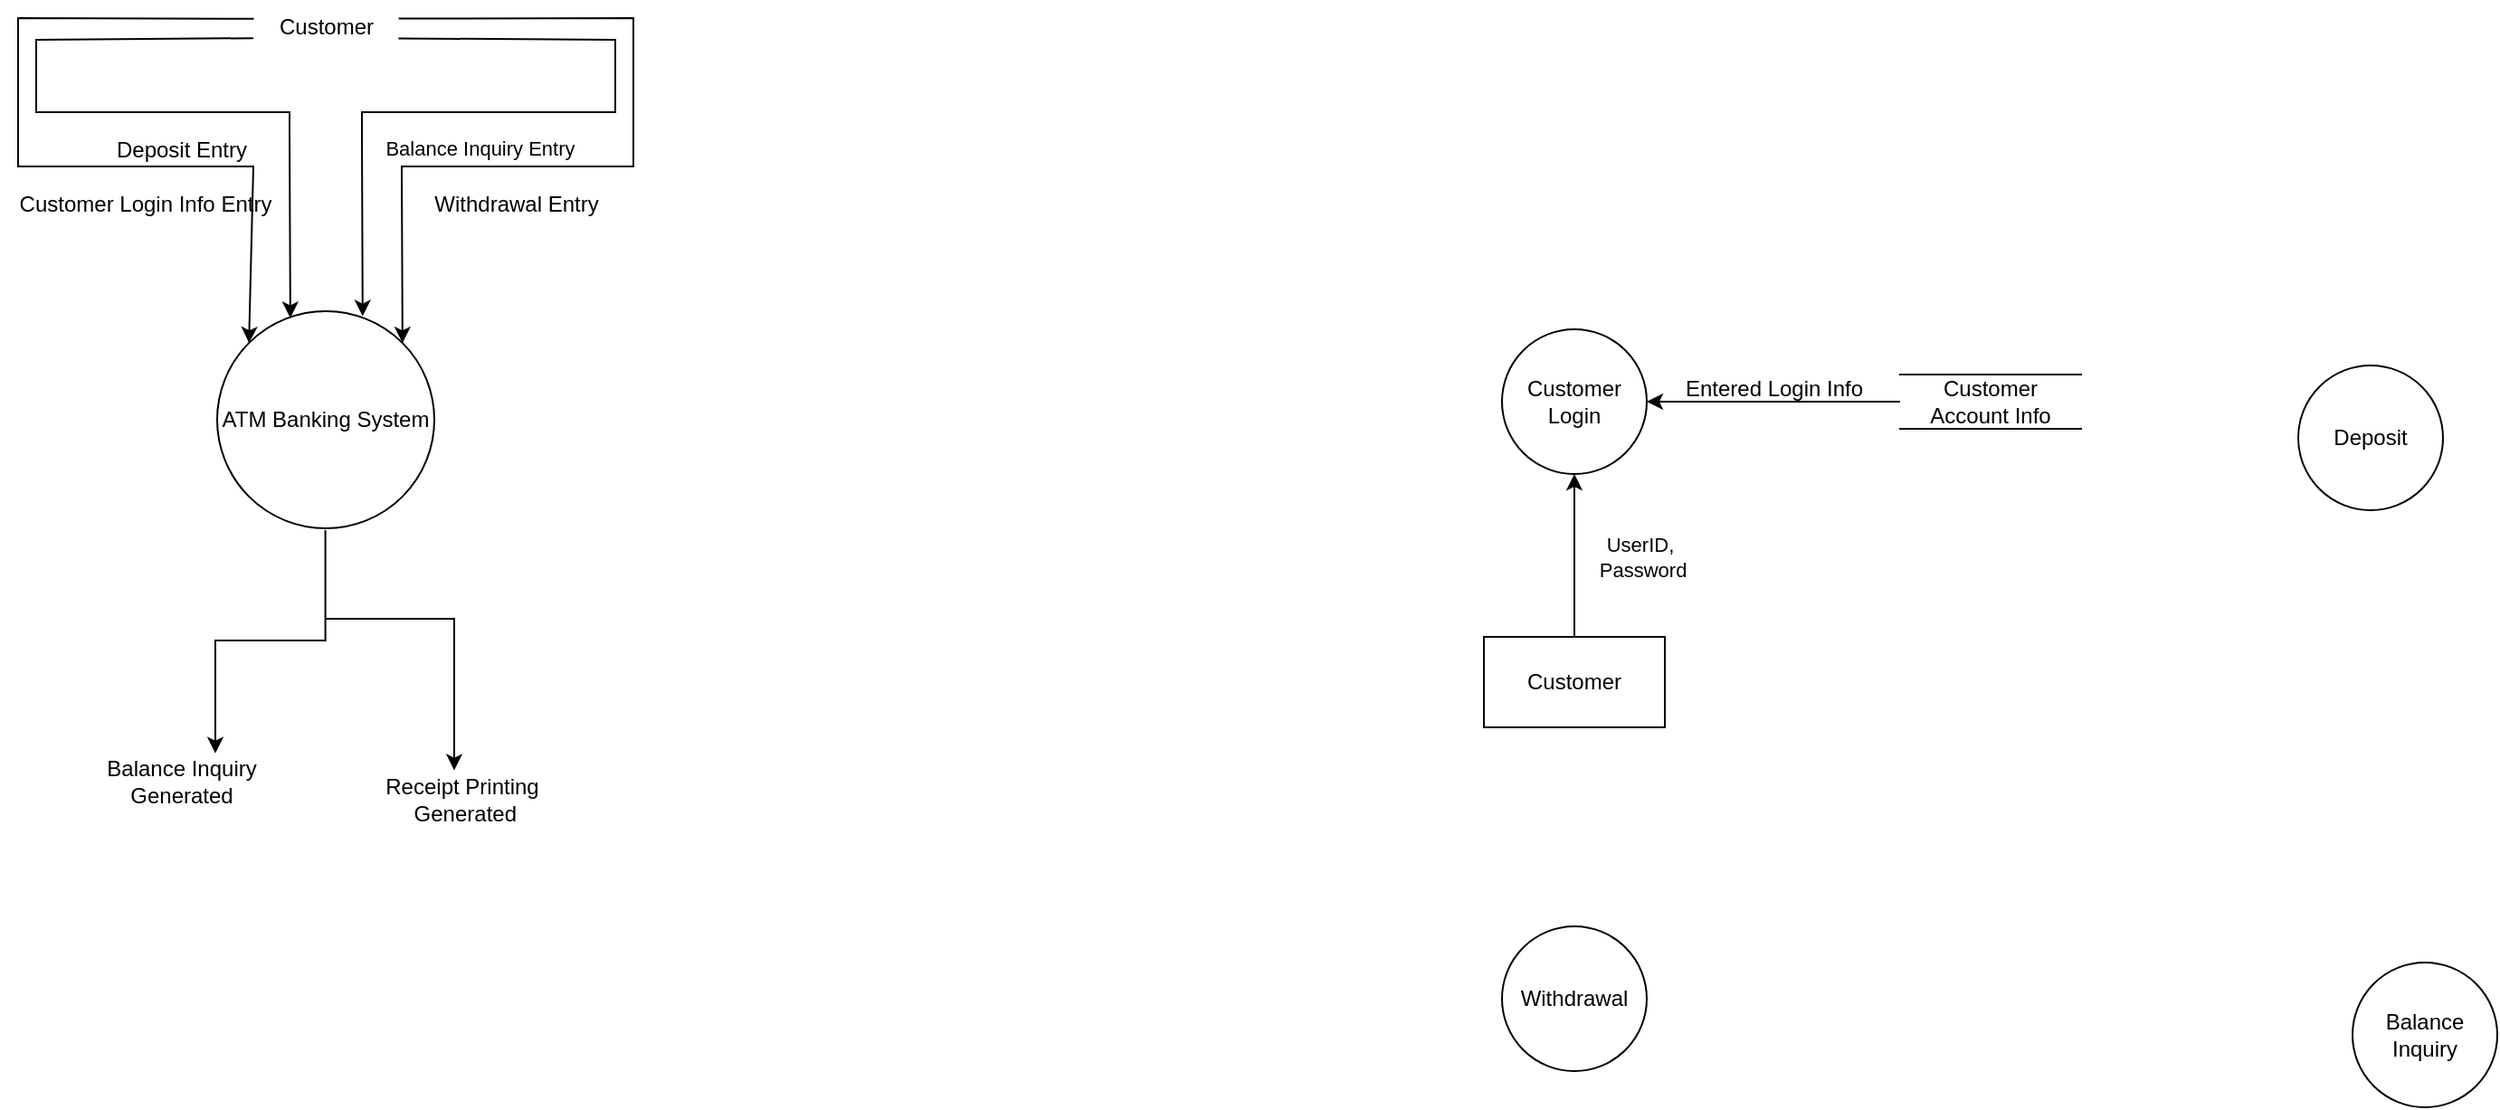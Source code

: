 <mxfile version="28.2.3">
  <diagram name="Page-1" id="qvTr1vF118DOHinBbYNL">
    <mxGraphModel dx="515" dy="305" grid="1" gridSize="10" guides="1" tooltips="1" connect="1" arrows="1" fold="1" page="1" pageScale="1" pageWidth="850" pageHeight="1100" math="0" shadow="0">
      <root>
        <mxCell id="0" />
        <mxCell id="1" parent="0" />
        <mxCell id="keLqlVbvUYa2Wpqa0oZm-11" style="edgeStyle=orthogonalEdgeStyle;rounded=0;orthogonalLoop=1;jettySize=auto;html=1;entryX=0.459;entryY=0.01;entryDx=0;entryDy=0;entryPerimeter=0;" edge="1" parent="1">
          <mxGeometry relative="1" as="geometry">
            <mxPoint x="531.65" y="493.8" as="targetPoint" />
            <mxPoint x="460" y="410" as="sourcePoint" />
            <Array as="points">
              <mxPoint x="531" y="410" />
              <mxPoint x="531" y="494" />
            </Array>
          </mxGeometry>
        </mxCell>
        <mxCell id="fmIVvGYkrV_x8N7QvULs-1" value="ATM Banking System" style="shape=ellipse;html=1;dashed=0;whiteSpace=wrap;aspect=fixed;perimeter=ellipsePerimeter;" parent="1" vertex="1">
          <mxGeometry x="400" y="240" width="120" height="120" as="geometry" />
        </mxCell>
        <mxCell id="keLqlVbvUYa2Wpqa0oZm-3" value="" style="endArrow=classic;html=1;rounded=0;entryX=0;entryY=0;entryDx=0;entryDy=0;exitX=0.003;exitY=0.345;exitDx=0;exitDy=0;exitPerimeter=0;" edge="1" parent="1" source="keLqlVbvUYa2Wpqa0oZm-21" target="fmIVvGYkrV_x8N7QvULs-1">
          <mxGeometry width="50" height="50" relative="1" as="geometry">
            <mxPoint x="420" y="79" as="sourcePoint" />
            <mxPoint x="400" y="170" as="targetPoint" />
            <Array as="points">
              <mxPoint x="290" y="78" />
              <mxPoint x="290" y="160" />
              <mxPoint x="420" y="160" />
            </Array>
          </mxGeometry>
        </mxCell>
        <mxCell id="keLqlVbvUYa2Wpqa0oZm-4" value="Customer Login Info Entry" style="text;html=1;align=center;verticalAlign=middle;resizable=0;points=[];autosize=1;strokeColor=none;fillColor=none;" vertex="1" parent="1">
          <mxGeometry x="280" y="166" width="160" height="30" as="geometry" />
        </mxCell>
        <mxCell id="keLqlVbvUYa2Wpqa0oZm-5" value="" style="endArrow=classic;html=1;rounded=0;entryX=1;entryY=0;entryDx=0;entryDy=0;exitX=1.004;exitY=0.342;exitDx=0;exitDy=0;exitPerimeter=0;" edge="1" parent="1" source="keLqlVbvUYa2Wpqa0oZm-21" target="fmIVvGYkrV_x8N7QvULs-1">
          <mxGeometry width="50" height="50" relative="1" as="geometry">
            <mxPoint x="510.4" y="78.25" as="sourcePoint" />
            <mxPoint x="500" y="250" as="targetPoint" />
            <Array as="points">
              <mxPoint x="630" y="78" />
              <mxPoint x="630" y="160" />
              <mxPoint x="570" y="160" />
              <mxPoint x="502" y="160" />
            </Array>
          </mxGeometry>
        </mxCell>
        <mxCell id="keLqlVbvUYa2Wpqa0oZm-6" value="Withdrawal Entry" style="text;html=1;align=center;verticalAlign=middle;resizable=0;points=[];autosize=1;strokeColor=none;fillColor=none;" vertex="1" parent="1">
          <mxGeometry x="510" y="166" width="110" height="30" as="geometry" />
        </mxCell>
        <mxCell id="keLqlVbvUYa2Wpqa0oZm-7" value="" style="endArrow=classic;html=1;rounded=0;entryX=0.337;entryY=0.031;entryDx=0;entryDy=0;entryPerimeter=0;exitX=0;exitY=0.703;exitDx=0;exitDy=0;exitPerimeter=0;" edge="1" parent="1" source="keLqlVbvUYa2Wpqa0oZm-21" target="fmIVvGYkrV_x8N7QvULs-1">
          <mxGeometry width="50" height="50" relative="1" as="geometry">
            <mxPoint x="409.5" y="89.1" as="sourcePoint" />
            <mxPoint x="440" y="220" as="targetPoint" />
            <Array as="points">
              <mxPoint x="300" y="90" />
              <mxPoint x="300" y="130" />
              <mxPoint x="440" y="130" />
              <mxPoint x="440" y="142" />
            </Array>
          </mxGeometry>
        </mxCell>
        <mxCell id="keLqlVbvUYa2Wpqa0oZm-8" value="" style="endArrow=classic;html=1;rounded=0;entryX=0.67;entryY=0.023;entryDx=0;entryDy=0;entryPerimeter=0;exitX=1.002;exitY=0.707;exitDx=0;exitDy=0;exitPerimeter=0;" edge="1" parent="1" source="keLqlVbvUYa2Wpqa0oZm-21" target="fmIVvGYkrV_x8N7QvULs-1">
          <mxGeometry width="50" height="50" relative="1" as="geometry">
            <mxPoint x="510.3" y="88.85" as="sourcePoint" />
            <mxPoint x="480" y="240" as="targetPoint" />
            <Array as="points">
              <mxPoint x="620" y="90" />
              <mxPoint x="620" y="130" />
              <mxPoint x="480" y="130" />
              <mxPoint x="480" y="142" />
            </Array>
          </mxGeometry>
        </mxCell>
        <mxCell id="keLqlVbvUYa2Wpqa0oZm-9" value="Balance Inquiry Entry" style="edgeLabel;html=1;align=center;verticalAlign=middle;resizable=0;points=[];" vertex="1" connectable="0" parent="keLqlVbvUYa2Wpqa0oZm-8">
          <mxGeometry x="-0.522" y="-2" relative="1" as="geometry">
            <mxPoint x="-54" y="58" as="offset" />
          </mxGeometry>
        </mxCell>
        <mxCell id="keLqlVbvUYa2Wpqa0oZm-10" value="Deposit Entry" style="text;html=1;align=center;verticalAlign=middle;resizable=0;points=[];autosize=1;strokeColor=none;fillColor=none;" vertex="1" parent="1">
          <mxGeometry x="330" y="136" width="100" height="30" as="geometry" />
        </mxCell>
        <mxCell id="keLqlVbvUYa2Wpqa0oZm-12" value="Receipt Printing&lt;div&gt;&amp;nbsp;Generated&lt;/div&gt;" style="text;html=1;align=center;verticalAlign=middle;resizable=0;points=[];autosize=1;strokeColor=none;fillColor=none;" vertex="1" parent="1">
          <mxGeometry x="480" y="490" width="110" height="40" as="geometry" />
        </mxCell>
        <mxCell id="keLqlVbvUYa2Wpqa0oZm-13" style="edgeStyle=orthogonalEdgeStyle;rounded=0;orthogonalLoop=1;jettySize=auto;html=1;exitX=0.34;exitY=0.975;exitDx=0;exitDy=0;exitPerimeter=0;entryX=0.5;entryY=0.009;entryDx=0;entryDy=0;entryPerimeter=0;" edge="1" parent="1">
          <mxGeometry relative="1" as="geometry">
            <mxPoint x="399" y="484.36" as="targetPoint" />
            <mxPoint x="459.8" y="361" as="sourcePoint" />
            <Array as="points">
              <mxPoint x="460" y="422" />
              <mxPoint x="399" y="422" />
            </Array>
          </mxGeometry>
        </mxCell>
        <mxCell id="keLqlVbvUYa2Wpqa0oZm-16" value="Balance Inquiry&lt;div&gt;Generated&lt;/div&gt;" style="text;html=1;align=center;verticalAlign=middle;resizable=0;points=[];autosize=1;strokeColor=none;fillColor=none;" vertex="1" parent="1">
          <mxGeometry x="325" y="480" width="110" height="40" as="geometry" />
        </mxCell>
        <mxCell id="keLqlVbvUYa2Wpqa0oZm-23" value="" style="edgeStyle=orthogonalEdgeStyle;rounded=0;orthogonalLoop=1;jettySize=auto;html=1;" edge="1" parent="1" source="keLqlVbvUYa2Wpqa0oZm-19" target="keLqlVbvUYa2Wpqa0oZm-22">
          <mxGeometry relative="1" as="geometry" />
        </mxCell>
        <mxCell id="keLqlVbvUYa2Wpqa0oZm-24" value="UserID,&lt;div&gt;&amp;nbsp;Password&lt;/div&gt;" style="edgeLabel;html=1;align=center;verticalAlign=middle;resizable=0;points=[];" vertex="1" connectable="0" parent="keLqlVbvUYa2Wpqa0oZm-23">
          <mxGeometry x="0.016" y="-3" relative="1" as="geometry">
            <mxPoint x="33" y="1" as="offset" />
          </mxGeometry>
        </mxCell>
        <mxCell id="keLqlVbvUYa2Wpqa0oZm-19" value="Customer" style="html=1;dashed=0;whiteSpace=wrap;" vertex="1" parent="1">
          <mxGeometry x="1100" y="420" width="100" height="50" as="geometry" />
        </mxCell>
        <mxCell id="keLqlVbvUYa2Wpqa0oZm-21" value="Customer" style="text;html=1;align=center;verticalAlign=middle;resizable=0;points=[];autosize=1;strokeColor=none;fillColor=none;" vertex="1" parent="1">
          <mxGeometry x="420" y="68" width="80" height="30" as="geometry" />
        </mxCell>
        <mxCell id="keLqlVbvUYa2Wpqa0oZm-33" style="edgeStyle=orthogonalEdgeStyle;rounded=0;orthogonalLoop=1;jettySize=auto;html=1;endArrow=none;endFill=0;startArrow=classic;startFill=1;" edge="1" parent="1" source="keLqlVbvUYa2Wpqa0oZm-22" target="keLqlVbvUYa2Wpqa0oZm-32">
          <mxGeometry relative="1" as="geometry" />
        </mxCell>
        <mxCell id="keLqlVbvUYa2Wpqa0oZm-22" value="Customer Login" style="ellipse;whiteSpace=wrap;html=1;dashed=0;" vertex="1" parent="1">
          <mxGeometry x="1110" y="250" width="80" height="80" as="geometry" />
        </mxCell>
        <mxCell id="keLqlVbvUYa2Wpqa0oZm-25" value="Deposit" style="ellipse;whiteSpace=wrap;html=1;dashed=0;" vertex="1" parent="1">
          <mxGeometry x="1550" y="270" width="80" height="80" as="geometry" />
        </mxCell>
        <mxCell id="keLqlVbvUYa2Wpqa0oZm-26" value="Withdrawal" style="ellipse;whiteSpace=wrap;html=1;dashed=0;" vertex="1" parent="1">
          <mxGeometry x="1110" y="580" width="80" height="80" as="geometry" />
        </mxCell>
        <mxCell id="keLqlVbvUYa2Wpqa0oZm-29" value="Balance Inquiry" style="ellipse;whiteSpace=wrap;html=1;dashed=0;" vertex="1" parent="1">
          <mxGeometry x="1580" y="600" width="80" height="80" as="geometry" />
        </mxCell>
        <mxCell id="keLqlVbvUYa2Wpqa0oZm-32" value="Customer Account Info" style="html=1;dashed=0;whiteSpace=wrap;shape=partialRectangle;right=0;left=0;" vertex="1" parent="1">
          <mxGeometry x="1330" y="275" width="100" height="30" as="geometry" />
        </mxCell>
        <mxCell id="keLqlVbvUYa2Wpqa0oZm-35" value="Entered Login Info" style="text;html=1;align=center;verticalAlign=middle;resizable=0;points=[];autosize=1;strokeColor=none;fillColor=none;" vertex="1" parent="1">
          <mxGeometry x="1200" y="268" width="120" height="30" as="geometry" />
        </mxCell>
      </root>
    </mxGraphModel>
  </diagram>
</mxfile>
